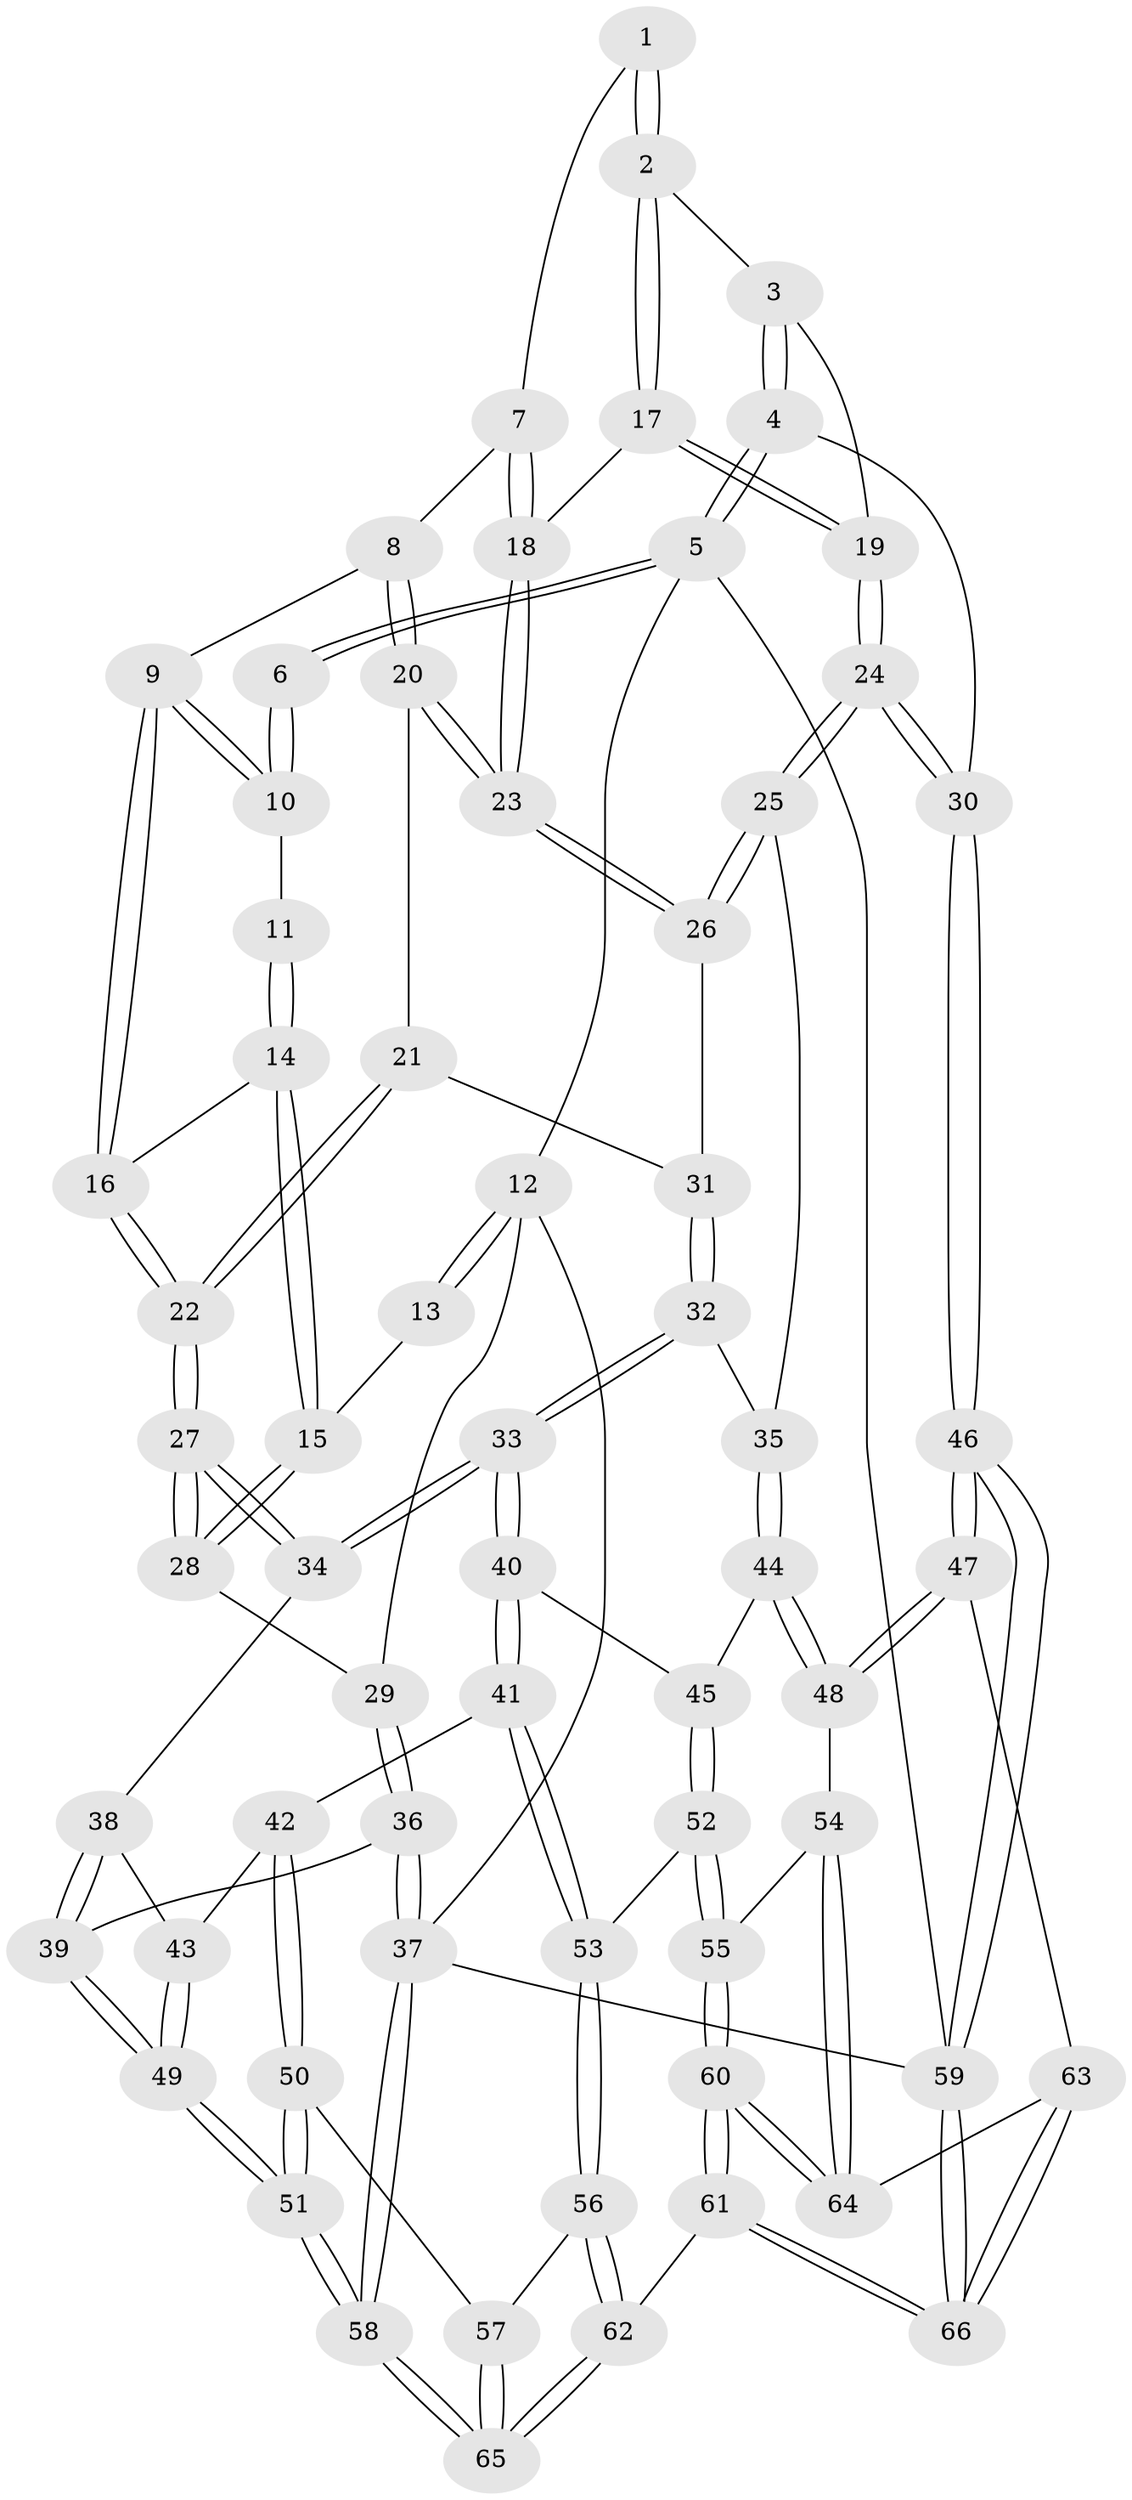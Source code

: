 // Generated by graph-tools (version 1.1) at 2025/27/03/09/25 03:27:13]
// undirected, 66 vertices, 162 edges
graph export_dot {
graph [start="1"]
  node [color=gray90,style=filled];
  1 [pos="+0.7773217409797788+0"];
  2 [pos="+0.8462756349950029+0.13931914442161328"];
  3 [pos="+0.9433096123932615+0.1505444950386464"];
  4 [pos="+1+0.12854802142433494"];
  5 [pos="+1+0"];
  6 [pos="+0.7642875347448767+0"];
  7 [pos="+0.7124331446258242+0.18216289847940811"];
  8 [pos="+0.5809431484803017+0.15185548006366364"];
  9 [pos="+0.5648216813877444+0.11111351141430768"];
  10 [pos="+0.5239692713881879+0"];
  11 [pos="+0.3717629630817183+0"];
  12 [pos="+0+0"];
  13 [pos="+0.22864395350773686+0"];
  14 [pos="+0.3665436784215169+0.1709114139098945"];
  15 [pos="+0.2295929168965633+0.24103766101470075"];
  16 [pos="+0.3921809239730831+0.24805822490465215"];
  17 [pos="+0.8207114366095954+0.1867395508201197"];
  18 [pos="+0.7798604559405774+0.2168273115283136"];
  19 [pos="+0.9141082080602645+0.28407356400847705"];
  20 [pos="+0.5750670727477181+0.22886971904649736"];
  21 [pos="+0.5129503258486732+0.314004345202113"];
  22 [pos="+0.3949476442378319+0.3499486264734337"];
  23 [pos="+0.7440708320715668+0.34861675229725164"];
  24 [pos="+1+0.4671017156530513"];
  25 [pos="+0.7686954396609255+0.4309238846373825"];
  26 [pos="+0.754967112704885+0.4009161180253162"];
  27 [pos="+0.32501828372821095+0.4245468093559914"];
  28 [pos="+0.20206739271568958+0.341197610205676"];
  29 [pos="+0+0.31261531787479235"];
  30 [pos="+1+0.49699474125416004"];
  31 [pos="+0.5447067658675522+0.3464929261347312"];
  32 [pos="+0.5972673844186513+0.5163785564802646"];
  33 [pos="+0.45147935139629414+0.5490444653629428"];
  34 [pos="+0.32667395149754697+0.4334668459290373"];
  35 [pos="+0.6769927245441263+0.5250567576109798"];
  36 [pos="+0+0.5374734752515792"];
  37 [pos="+0+1"];
  38 [pos="+0.24754554526753328+0.5410006374636639"];
  39 [pos="+0+0.5396577839281762"];
  40 [pos="+0.4514055945626631+0.5922406505714994"];
  41 [pos="+0.44593752888082006+0.6384966460426815"];
  42 [pos="+0.36277774699307375+0.65984719308599"];
  43 [pos="+0.2282171896838164+0.6244659582310106"];
  44 [pos="+0.6932354672337308+0.6289225641407009"];
  45 [pos="+0.6211567856205302+0.6731394081967942"];
  46 [pos="+1+0.742084239007957"];
  47 [pos="+0.8120280036581933+0.7444175978060196"];
  48 [pos="+0.7673904265024917+0.724542846311866"];
  49 [pos="+0.19007438424630488+0.7172432627296496"];
  50 [pos="+0.22939505504940838+0.7576531313679173"];
  51 [pos="+0.19949102847484412+0.7580976681647884"];
  52 [pos="+0.5397442642273983+0.7573959692424842"];
  53 [pos="+0.4617629387759775+0.7293972894072571"];
  54 [pos="+0.6984464129062622+0.7666829423499467"];
  55 [pos="+0.5429306452600018+0.7613003610305631"];
  56 [pos="+0.4369348162770813+0.755109700316636"];
  57 [pos="+0.35950737616149037+0.7772963377067714"];
  58 [pos="+0+1"];
  59 [pos="+1+1"];
  60 [pos="+0.5987762870504509+0.9185564890237722"];
  61 [pos="+0.5525775861822145+1"];
  62 [pos="+0.45531350213612115+1"];
  63 [pos="+0.7582640316423065+0.8580787006069617"];
  64 [pos="+0.6085741187210578+0.9105042987086382"];
  65 [pos="+0.3387001267737081+1"];
  66 [pos="+0.8332898441511787+1"];
  1 -- 2;
  1 -- 2;
  1 -- 7;
  2 -- 3;
  2 -- 17;
  2 -- 17;
  3 -- 4;
  3 -- 4;
  3 -- 19;
  4 -- 5;
  4 -- 5;
  4 -- 30;
  5 -- 6;
  5 -- 6;
  5 -- 12;
  5 -- 59;
  6 -- 10;
  6 -- 10;
  7 -- 8;
  7 -- 18;
  7 -- 18;
  8 -- 9;
  8 -- 20;
  8 -- 20;
  9 -- 10;
  9 -- 10;
  9 -- 16;
  9 -- 16;
  10 -- 11;
  11 -- 14;
  11 -- 14;
  12 -- 13;
  12 -- 13;
  12 -- 29;
  12 -- 37;
  13 -- 15;
  14 -- 15;
  14 -- 15;
  14 -- 16;
  15 -- 28;
  15 -- 28;
  16 -- 22;
  16 -- 22;
  17 -- 18;
  17 -- 19;
  17 -- 19;
  18 -- 23;
  18 -- 23;
  19 -- 24;
  19 -- 24;
  20 -- 21;
  20 -- 23;
  20 -- 23;
  21 -- 22;
  21 -- 22;
  21 -- 31;
  22 -- 27;
  22 -- 27;
  23 -- 26;
  23 -- 26;
  24 -- 25;
  24 -- 25;
  24 -- 30;
  24 -- 30;
  25 -- 26;
  25 -- 26;
  25 -- 35;
  26 -- 31;
  27 -- 28;
  27 -- 28;
  27 -- 34;
  27 -- 34;
  28 -- 29;
  29 -- 36;
  29 -- 36;
  30 -- 46;
  30 -- 46;
  31 -- 32;
  31 -- 32;
  32 -- 33;
  32 -- 33;
  32 -- 35;
  33 -- 34;
  33 -- 34;
  33 -- 40;
  33 -- 40;
  34 -- 38;
  35 -- 44;
  35 -- 44;
  36 -- 37;
  36 -- 37;
  36 -- 39;
  37 -- 58;
  37 -- 58;
  37 -- 59;
  38 -- 39;
  38 -- 39;
  38 -- 43;
  39 -- 49;
  39 -- 49;
  40 -- 41;
  40 -- 41;
  40 -- 45;
  41 -- 42;
  41 -- 53;
  41 -- 53;
  42 -- 43;
  42 -- 50;
  42 -- 50;
  43 -- 49;
  43 -- 49;
  44 -- 45;
  44 -- 48;
  44 -- 48;
  45 -- 52;
  45 -- 52;
  46 -- 47;
  46 -- 47;
  46 -- 59;
  46 -- 59;
  47 -- 48;
  47 -- 48;
  47 -- 63;
  48 -- 54;
  49 -- 51;
  49 -- 51;
  50 -- 51;
  50 -- 51;
  50 -- 57;
  51 -- 58;
  51 -- 58;
  52 -- 53;
  52 -- 55;
  52 -- 55;
  53 -- 56;
  53 -- 56;
  54 -- 55;
  54 -- 64;
  54 -- 64;
  55 -- 60;
  55 -- 60;
  56 -- 57;
  56 -- 62;
  56 -- 62;
  57 -- 65;
  57 -- 65;
  58 -- 65;
  58 -- 65;
  59 -- 66;
  59 -- 66;
  60 -- 61;
  60 -- 61;
  60 -- 64;
  60 -- 64;
  61 -- 62;
  61 -- 66;
  61 -- 66;
  62 -- 65;
  62 -- 65;
  63 -- 64;
  63 -- 66;
  63 -- 66;
}
